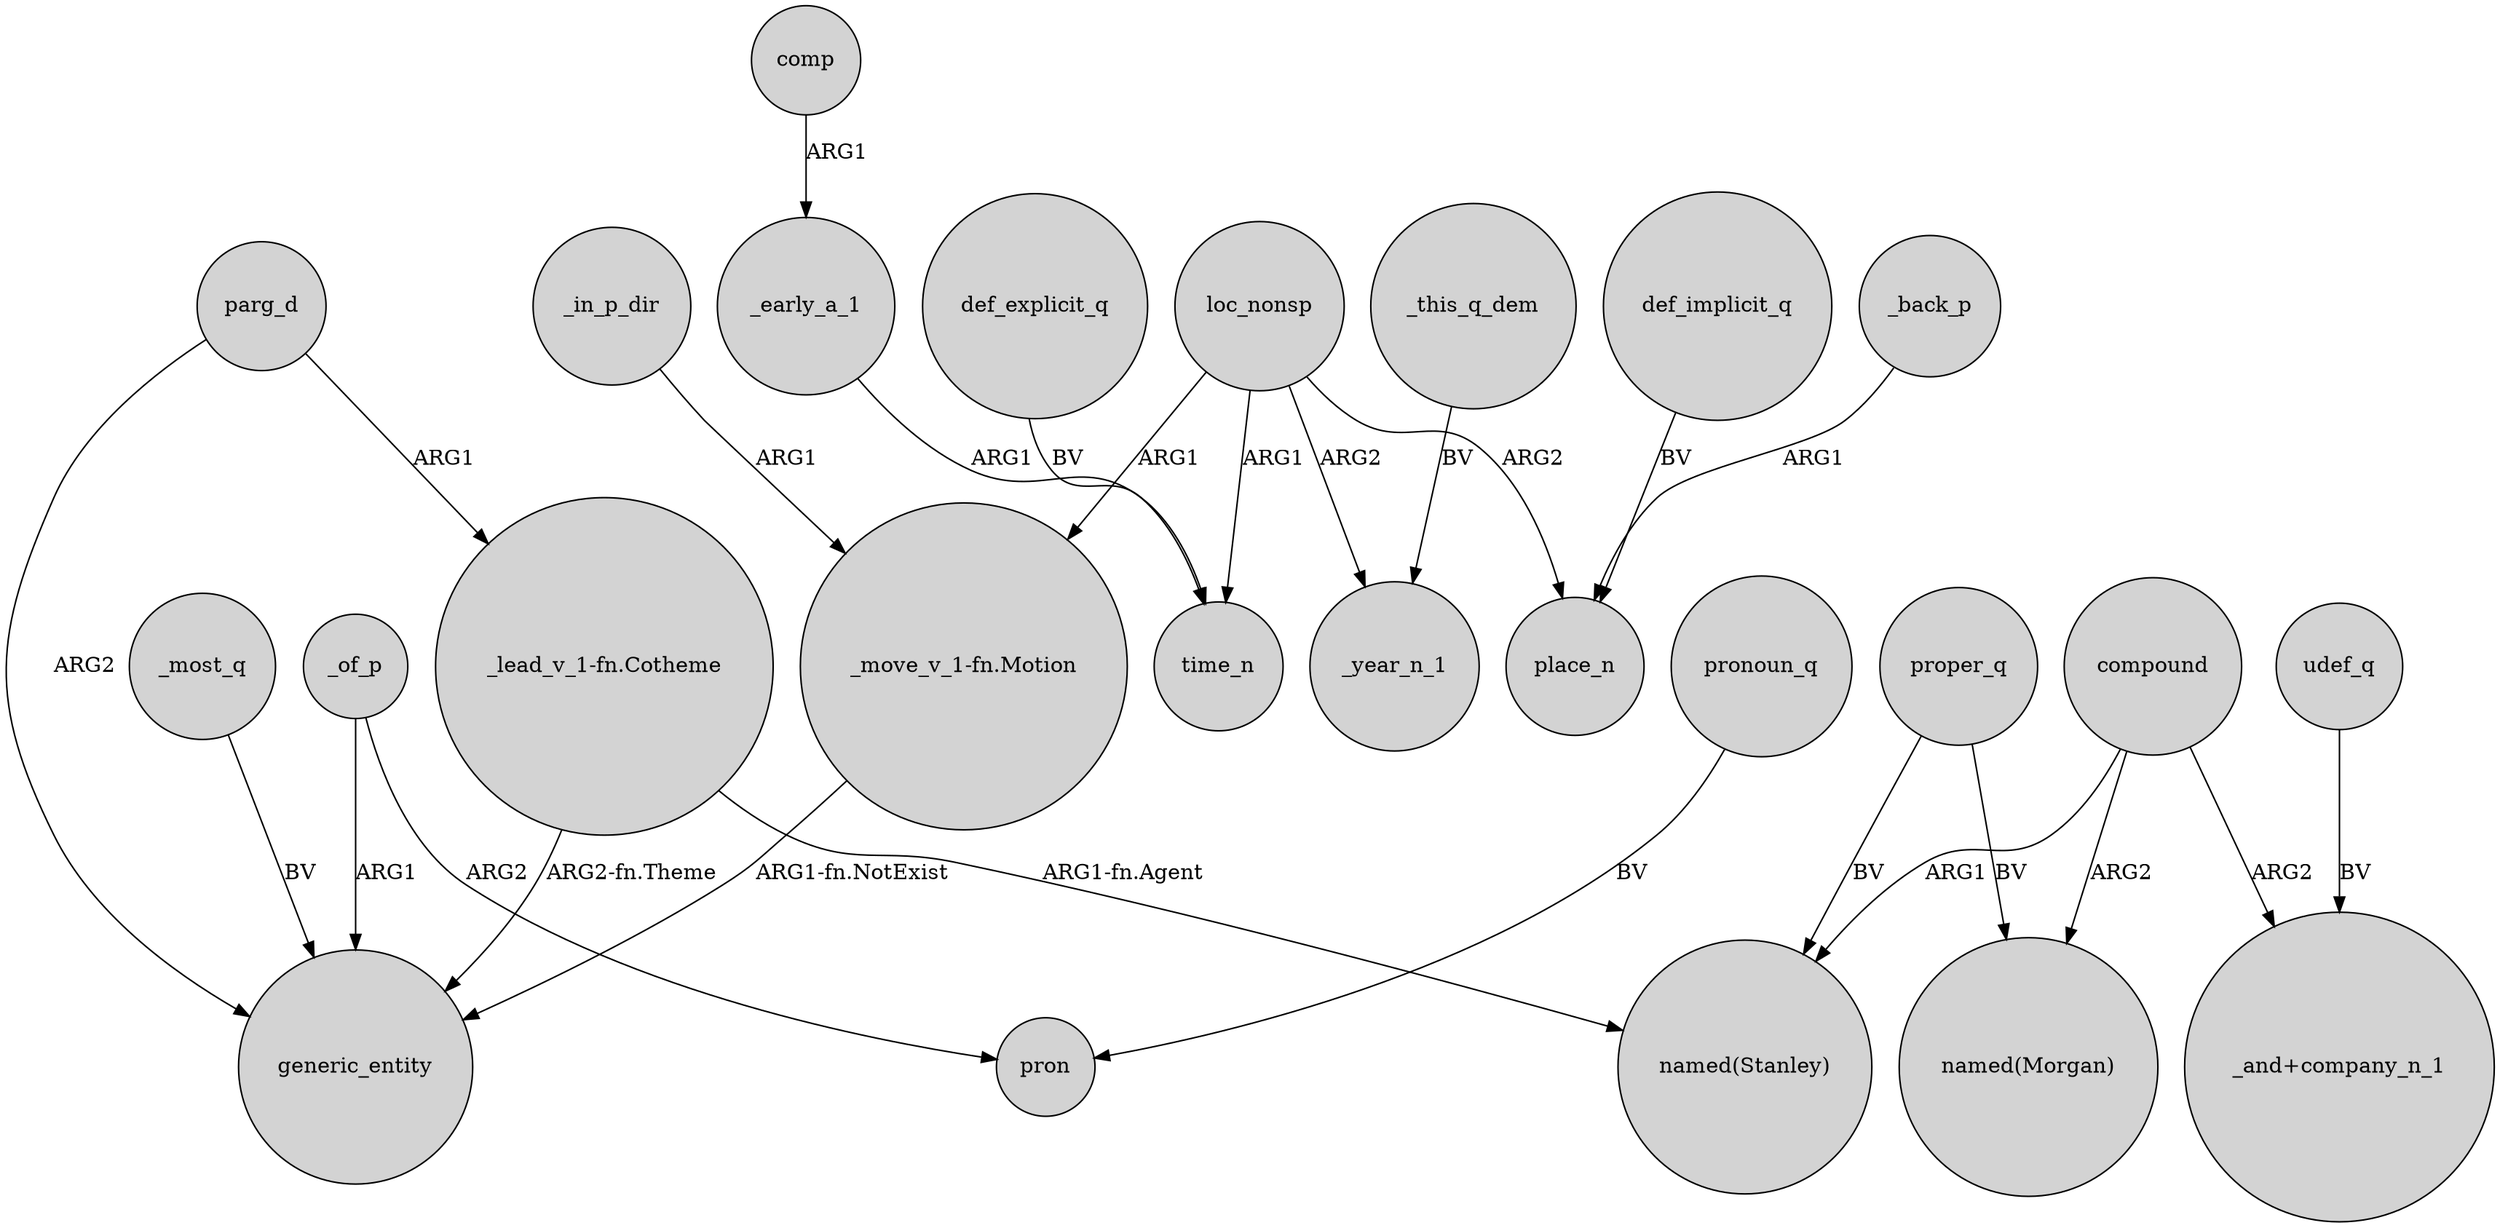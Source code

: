 digraph {
	node [shape=circle style=filled]
	parg_d -> "_lead_v_1-fn.Cotheme" [label=ARG1]
	def_explicit_q -> time_n [label=BV]
	"_lead_v_1-fn.Cotheme" -> generic_entity [label="ARG2-fn.Theme"]
	compound -> "named(Stanley)" [label=ARG1]
	parg_d -> generic_entity [label=ARG2]
	proper_q -> "named(Morgan)" [label=BV]
	def_implicit_q -> place_n [label=BV]
	loc_nonsp -> time_n [label=ARG1]
	"_move_v_1-fn.Motion" -> generic_entity [label="ARG1-fn.NotExist"]
	compound -> "named(Morgan)" [label=ARG2]
	pronoun_q -> pron [label=BV]
	compound -> "_and+company_n_1" [label=ARG2]
	_of_p -> pron [label=ARG2]
	_in_p_dir -> "_move_v_1-fn.Motion" [label=ARG1]
	proper_q -> "named(Stanley)" [label=BV]
	loc_nonsp -> _year_n_1 [label=ARG2]
	_early_a_1 -> time_n [label=ARG1]
	loc_nonsp -> place_n [label=ARG2]
	udef_q -> "_and+company_n_1" [label=BV]
	_back_p -> place_n [label=ARG1]
	"_lead_v_1-fn.Cotheme" -> "named(Stanley)" [label="ARG1-fn.Agent"]
	loc_nonsp -> "_move_v_1-fn.Motion" [label=ARG1]
	comp -> _early_a_1 [label=ARG1]
	_most_q -> generic_entity [label=BV]
	_of_p -> generic_entity [label=ARG1]
	_this_q_dem -> _year_n_1 [label=BV]
}
